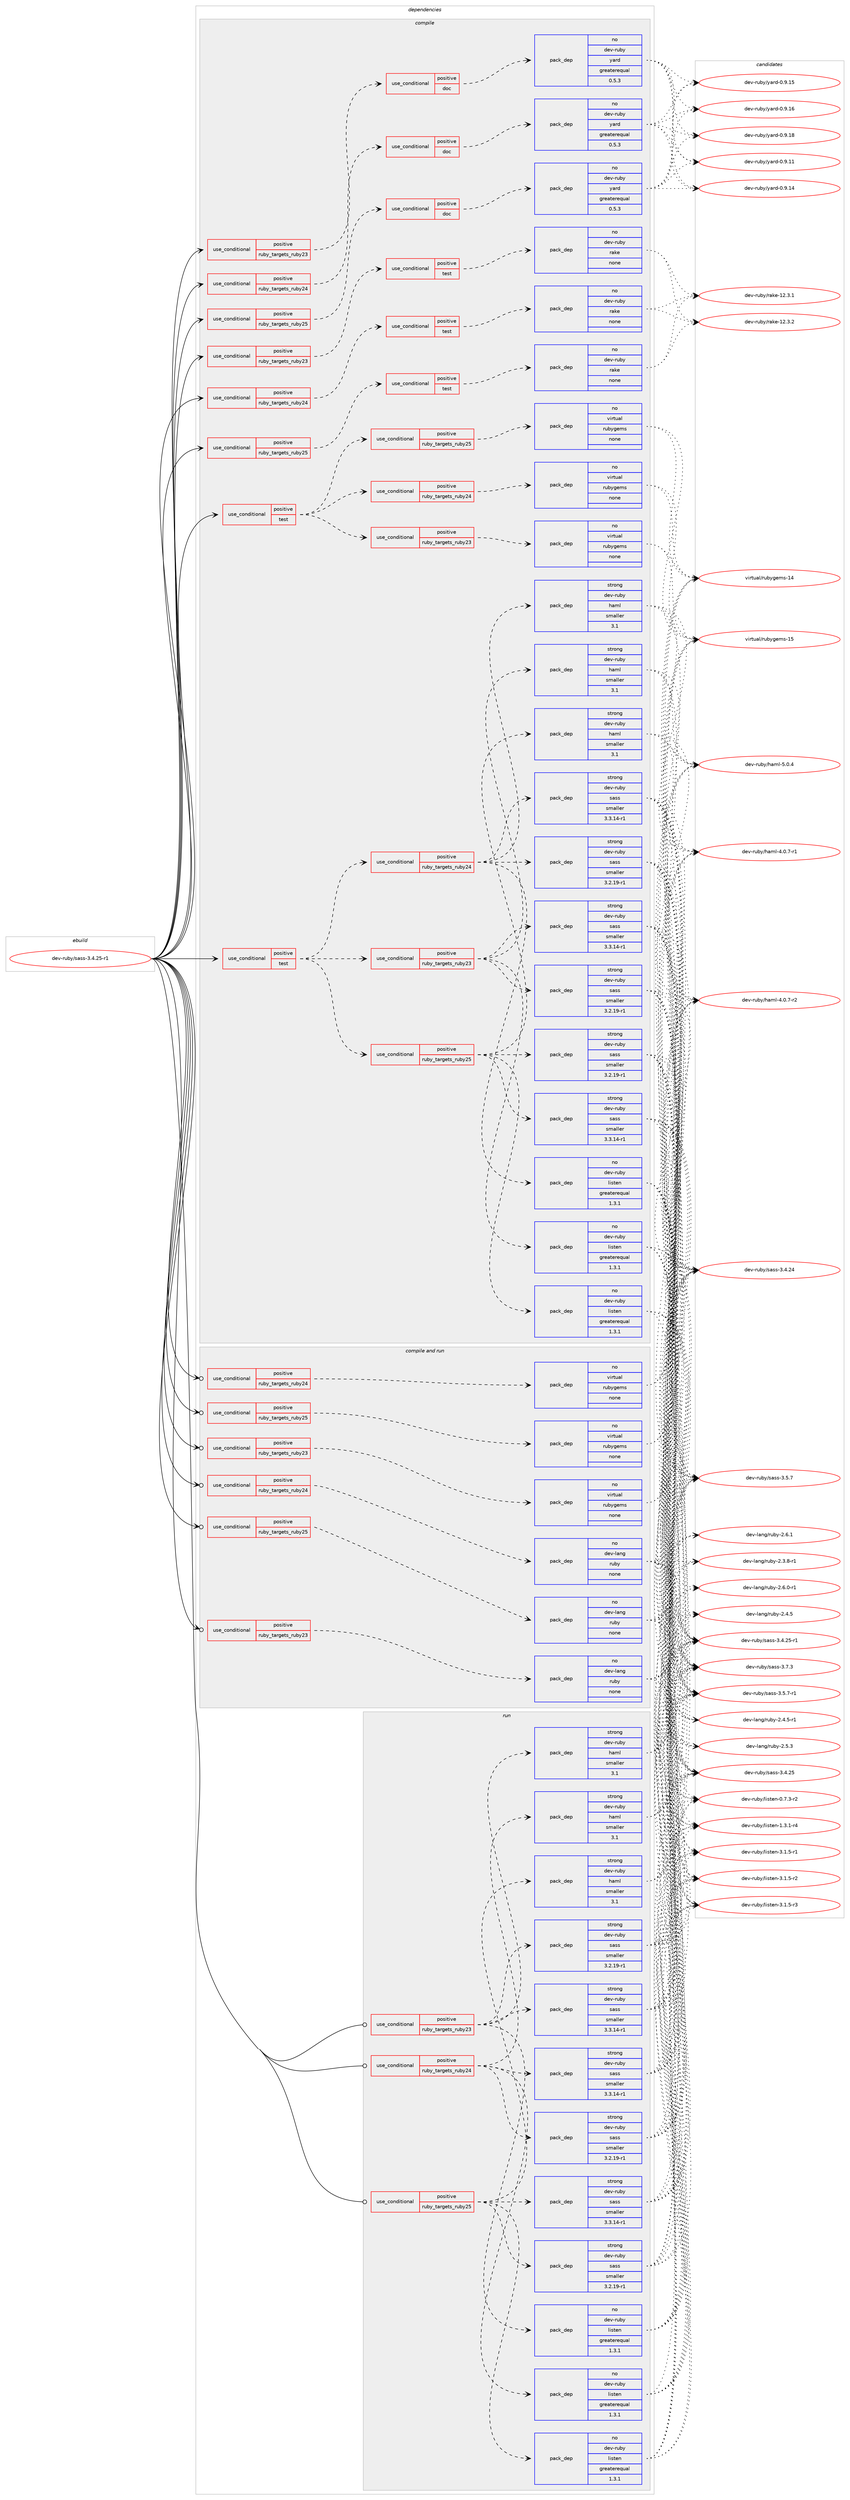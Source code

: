 digraph prolog {

# *************
# Graph options
# *************

newrank=true;
concentrate=true;
compound=true;
graph [rankdir=LR,fontname=Helvetica,fontsize=10,ranksep=1.5];#, ranksep=2.5, nodesep=0.2];
edge  [arrowhead=vee];
node  [fontname=Helvetica,fontsize=10];

# **********
# The ebuild
# **********

subgraph cluster_leftcol {
color=gray;
rank=same;
label=<<i>ebuild</i>>;
id [label="dev-ruby/sass-3.4.25-r1", color=red, width=4, href="../dev-ruby/sass-3.4.25-r1.svg"];
}

# ****************
# The dependencies
# ****************

subgraph cluster_midcol {
color=gray;
label=<<i>dependencies</i>>;
subgraph cluster_compile {
fillcolor="#eeeeee";
style=filled;
label=<<i>compile</i>>;
subgraph cond417187 {
dependency1527424 [label=<<TABLE BORDER="0" CELLBORDER="1" CELLSPACING="0" CELLPADDING="4"><TR><TD ROWSPAN="3" CELLPADDING="10">use_conditional</TD></TR><TR><TD>positive</TD></TR><TR><TD>ruby_targets_ruby23</TD></TR></TABLE>>, shape=none, color=red];
subgraph cond417188 {
dependency1527425 [label=<<TABLE BORDER="0" CELLBORDER="1" CELLSPACING="0" CELLPADDING="4"><TR><TD ROWSPAN="3" CELLPADDING="10">use_conditional</TD></TR><TR><TD>positive</TD></TR><TR><TD>doc</TD></TR></TABLE>>, shape=none, color=red];
subgraph pack1086731 {
dependency1527426 [label=<<TABLE BORDER="0" CELLBORDER="1" CELLSPACING="0" CELLPADDING="4" WIDTH="220"><TR><TD ROWSPAN="6" CELLPADDING="30">pack_dep</TD></TR><TR><TD WIDTH="110">no</TD></TR><TR><TD>dev-ruby</TD></TR><TR><TD>yard</TD></TR><TR><TD>greaterequal</TD></TR><TR><TD>0.5.3</TD></TR></TABLE>>, shape=none, color=blue];
}
dependency1527425:e -> dependency1527426:w [weight=20,style="dashed",arrowhead="vee"];
}
dependency1527424:e -> dependency1527425:w [weight=20,style="dashed",arrowhead="vee"];
}
id:e -> dependency1527424:w [weight=20,style="solid",arrowhead="vee"];
subgraph cond417189 {
dependency1527427 [label=<<TABLE BORDER="0" CELLBORDER="1" CELLSPACING="0" CELLPADDING="4"><TR><TD ROWSPAN="3" CELLPADDING="10">use_conditional</TD></TR><TR><TD>positive</TD></TR><TR><TD>ruby_targets_ruby23</TD></TR></TABLE>>, shape=none, color=red];
subgraph cond417190 {
dependency1527428 [label=<<TABLE BORDER="0" CELLBORDER="1" CELLSPACING="0" CELLPADDING="4"><TR><TD ROWSPAN="3" CELLPADDING="10">use_conditional</TD></TR><TR><TD>positive</TD></TR><TR><TD>test</TD></TR></TABLE>>, shape=none, color=red];
subgraph pack1086732 {
dependency1527429 [label=<<TABLE BORDER="0" CELLBORDER="1" CELLSPACING="0" CELLPADDING="4" WIDTH="220"><TR><TD ROWSPAN="6" CELLPADDING="30">pack_dep</TD></TR><TR><TD WIDTH="110">no</TD></TR><TR><TD>dev-ruby</TD></TR><TR><TD>rake</TD></TR><TR><TD>none</TD></TR><TR><TD></TD></TR></TABLE>>, shape=none, color=blue];
}
dependency1527428:e -> dependency1527429:w [weight=20,style="dashed",arrowhead="vee"];
}
dependency1527427:e -> dependency1527428:w [weight=20,style="dashed",arrowhead="vee"];
}
id:e -> dependency1527427:w [weight=20,style="solid",arrowhead="vee"];
subgraph cond417191 {
dependency1527430 [label=<<TABLE BORDER="0" CELLBORDER="1" CELLSPACING="0" CELLPADDING="4"><TR><TD ROWSPAN="3" CELLPADDING="10">use_conditional</TD></TR><TR><TD>positive</TD></TR><TR><TD>ruby_targets_ruby24</TD></TR></TABLE>>, shape=none, color=red];
subgraph cond417192 {
dependency1527431 [label=<<TABLE BORDER="0" CELLBORDER="1" CELLSPACING="0" CELLPADDING="4"><TR><TD ROWSPAN="3" CELLPADDING="10">use_conditional</TD></TR><TR><TD>positive</TD></TR><TR><TD>doc</TD></TR></TABLE>>, shape=none, color=red];
subgraph pack1086733 {
dependency1527432 [label=<<TABLE BORDER="0" CELLBORDER="1" CELLSPACING="0" CELLPADDING="4" WIDTH="220"><TR><TD ROWSPAN="6" CELLPADDING="30">pack_dep</TD></TR><TR><TD WIDTH="110">no</TD></TR><TR><TD>dev-ruby</TD></TR><TR><TD>yard</TD></TR><TR><TD>greaterequal</TD></TR><TR><TD>0.5.3</TD></TR></TABLE>>, shape=none, color=blue];
}
dependency1527431:e -> dependency1527432:w [weight=20,style="dashed",arrowhead="vee"];
}
dependency1527430:e -> dependency1527431:w [weight=20,style="dashed",arrowhead="vee"];
}
id:e -> dependency1527430:w [weight=20,style="solid",arrowhead="vee"];
subgraph cond417193 {
dependency1527433 [label=<<TABLE BORDER="0" CELLBORDER="1" CELLSPACING="0" CELLPADDING="4"><TR><TD ROWSPAN="3" CELLPADDING="10">use_conditional</TD></TR><TR><TD>positive</TD></TR><TR><TD>ruby_targets_ruby24</TD></TR></TABLE>>, shape=none, color=red];
subgraph cond417194 {
dependency1527434 [label=<<TABLE BORDER="0" CELLBORDER="1" CELLSPACING="0" CELLPADDING="4"><TR><TD ROWSPAN="3" CELLPADDING="10">use_conditional</TD></TR><TR><TD>positive</TD></TR><TR><TD>test</TD></TR></TABLE>>, shape=none, color=red];
subgraph pack1086734 {
dependency1527435 [label=<<TABLE BORDER="0" CELLBORDER="1" CELLSPACING="0" CELLPADDING="4" WIDTH="220"><TR><TD ROWSPAN="6" CELLPADDING="30">pack_dep</TD></TR><TR><TD WIDTH="110">no</TD></TR><TR><TD>dev-ruby</TD></TR><TR><TD>rake</TD></TR><TR><TD>none</TD></TR><TR><TD></TD></TR></TABLE>>, shape=none, color=blue];
}
dependency1527434:e -> dependency1527435:w [weight=20,style="dashed",arrowhead="vee"];
}
dependency1527433:e -> dependency1527434:w [weight=20,style="dashed",arrowhead="vee"];
}
id:e -> dependency1527433:w [weight=20,style="solid",arrowhead="vee"];
subgraph cond417195 {
dependency1527436 [label=<<TABLE BORDER="0" CELLBORDER="1" CELLSPACING="0" CELLPADDING="4"><TR><TD ROWSPAN="3" CELLPADDING="10">use_conditional</TD></TR><TR><TD>positive</TD></TR><TR><TD>ruby_targets_ruby25</TD></TR></TABLE>>, shape=none, color=red];
subgraph cond417196 {
dependency1527437 [label=<<TABLE BORDER="0" CELLBORDER="1" CELLSPACING="0" CELLPADDING="4"><TR><TD ROWSPAN="3" CELLPADDING="10">use_conditional</TD></TR><TR><TD>positive</TD></TR><TR><TD>doc</TD></TR></TABLE>>, shape=none, color=red];
subgraph pack1086735 {
dependency1527438 [label=<<TABLE BORDER="0" CELLBORDER="1" CELLSPACING="0" CELLPADDING="4" WIDTH="220"><TR><TD ROWSPAN="6" CELLPADDING="30">pack_dep</TD></TR><TR><TD WIDTH="110">no</TD></TR><TR><TD>dev-ruby</TD></TR><TR><TD>yard</TD></TR><TR><TD>greaterequal</TD></TR><TR><TD>0.5.3</TD></TR></TABLE>>, shape=none, color=blue];
}
dependency1527437:e -> dependency1527438:w [weight=20,style="dashed",arrowhead="vee"];
}
dependency1527436:e -> dependency1527437:w [weight=20,style="dashed",arrowhead="vee"];
}
id:e -> dependency1527436:w [weight=20,style="solid",arrowhead="vee"];
subgraph cond417197 {
dependency1527439 [label=<<TABLE BORDER="0" CELLBORDER="1" CELLSPACING="0" CELLPADDING="4"><TR><TD ROWSPAN="3" CELLPADDING="10">use_conditional</TD></TR><TR><TD>positive</TD></TR><TR><TD>ruby_targets_ruby25</TD></TR></TABLE>>, shape=none, color=red];
subgraph cond417198 {
dependency1527440 [label=<<TABLE BORDER="0" CELLBORDER="1" CELLSPACING="0" CELLPADDING="4"><TR><TD ROWSPAN="3" CELLPADDING="10">use_conditional</TD></TR><TR><TD>positive</TD></TR><TR><TD>test</TD></TR></TABLE>>, shape=none, color=red];
subgraph pack1086736 {
dependency1527441 [label=<<TABLE BORDER="0" CELLBORDER="1" CELLSPACING="0" CELLPADDING="4" WIDTH="220"><TR><TD ROWSPAN="6" CELLPADDING="30">pack_dep</TD></TR><TR><TD WIDTH="110">no</TD></TR><TR><TD>dev-ruby</TD></TR><TR><TD>rake</TD></TR><TR><TD>none</TD></TR><TR><TD></TD></TR></TABLE>>, shape=none, color=blue];
}
dependency1527440:e -> dependency1527441:w [weight=20,style="dashed",arrowhead="vee"];
}
dependency1527439:e -> dependency1527440:w [weight=20,style="dashed",arrowhead="vee"];
}
id:e -> dependency1527439:w [weight=20,style="solid",arrowhead="vee"];
subgraph cond417199 {
dependency1527442 [label=<<TABLE BORDER="0" CELLBORDER="1" CELLSPACING="0" CELLPADDING="4"><TR><TD ROWSPAN="3" CELLPADDING="10">use_conditional</TD></TR><TR><TD>positive</TD></TR><TR><TD>test</TD></TR></TABLE>>, shape=none, color=red];
subgraph cond417200 {
dependency1527443 [label=<<TABLE BORDER="0" CELLBORDER="1" CELLSPACING="0" CELLPADDING="4"><TR><TD ROWSPAN="3" CELLPADDING="10">use_conditional</TD></TR><TR><TD>positive</TD></TR><TR><TD>ruby_targets_ruby23</TD></TR></TABLE>>, shape=none, color=red];
subgraph pack1086737 {
dependency1527444 [label=<<TABLE BORDER="0" CELLBORDER="1" CELLSPACING="0" CELLPADDING="4" WIDTH="220"><TR><TD ROWSPAN="6" CELLPADDING="30">pack_dep</TD></TR><TR><TD WIDTH="110">no</TD></TR><TR><TD>dev-ruby</TD></TR><TR><TD>listen</TD></TR><TR><TD>greaterequal</TD></TR><TR><TD>1.3.1</TD></TR></TABLE>>, shape=none, color=blue];
}
dependency1527443:e -> dependency1527444:w [weight=20,style="dashed",arrowhead="vee"];
subgraph pack1086738 {
dependency1527445 [label=<<TABLE BORDER="0" CELLBORDER="1" CELLSPACING="0" CELLPADDING="4" WIDTH="220"><TR><TD ROWSPAN="6" CELLPADDING="30">pack_dep</TD></TR><TR><TD WIDTH="110">strong</TD></TR><TR><TD>dev-ruby</TD></TR><TR><TD>haml</TD></TR><TR><TD>smaller</TD></TR><TR><TD>3.1</TD></TR></TABLE>>, shape=none, color=blue];
}
dependency1527443:e -> dependency1527445:w [weight=20,style="dashed",arrowhead="vee"];
subgraph pack1086739 {
dependency1527446 [label=<<TABLE BORDER="0" CELLBORDER="1" CELLSPACING="0" CELLPADDING="4" WIDTH="220"><TR><TD ROWSPAN="6" CELLPADDING="30">pack_dep</TD></TR><TR><TD WIDTH="110">strong</TD></TR><TR><TD>dev-ruby</TD></TR><TR><TD>sass</TD></TR><TR><TD>smaller</TD></TR><TR><TD>3.2.19-r1</TD></TR></TABLE>>, shape=none, color=blue];
}
dependency1527443:e -> dependency1527446:w [weight=20,style="dashed",arrowhead="vee"];
subgraph pack1086740 {
dependency1527447 [label=<<TABLE BORDER="0" CELLBORDER="1" CELLSPACING="0" CELLPADDING="4" WIDTH="220"><TR><TD ROWSPAN="6" CELLPADDING="30">pack_dep</TD></TR><TR><TD WIDTH="110">strong</TD></TR><TR><TD>dev-ruby</TD></TR><TR><TD>sass</TD></TR><TR><TD>smaller</TD></TR><TR><TD>3.3.14-r1</TD></TR></TABLE>>, shape=none, color=blue];
}
dependency1527443:e -> dependency1527447:w [weight=20,style="dashed",arrowhead="vee"];
}
dependency1527442:e -> dependency1527443:w [weight=20,style="dashed",arrowhead="vee"];
subgraph cond417201 {
dependency1527448 [label=<<TABLE BORDER="0" CELLBORDER="1" CELLSPACING="0" CELLPADDING="4"><TR><TD ROWSPAN="3" CELLPADDING="10">use_conditional</TD></TR><TR><TD>positive</TD></TR><TR><TD>ruby_targets_ruby24</TD></TR></TABLE>>, shape=none, color=red];
subgraph pack1086741 {
dependency1527449 [label=<<TABLE BORDER="0" CELLBORDER="1" CELLSPACING="0" CELLPADDING="4" WIDTH="220"><TR><TD ROWSPAN="6" CELLPADDING="30">pack_dep</TD></TR><TR><TD WIDTH="110">no</TD></TR><TR><TD>dev-ruby</TD></TR><TR><TD>listen</TD></TR><TR><TD>greaterequal</TD></TR><TR><TD>1.3.1</TD></TR></TABLE>>, shape=none, color=blue];
}
dependency1527448:e -> dependency1527449:w [weight=20,style="dashed",arrowhead="vee"];
subgraph pack1086742 {
dependency1527450 [label=<<TABLE BORDER="0" CELLBORDER="1" CELLSPACING="0" CELLPADDING="4" WIDTH="220"><TR><TD ROWSPAN="6" CELLPADDING="30">pack_dep</TD></TR><TR><TD WIDTH="110">strong</TD></TR><TR><TD>dev-ruby</TD></TR><TR><TD>haml</TD></TR><TR><TD>smaller</TD></TR><TR><TD>3.1</TD></TR></TABLE>>, shape=none, color=blue];
}
dependency1527448:e -> dependency1527450:w [weight=20,style="dashed",arrowhead="vee"];
subgraph pack1086743 {
dependency1527451 [label=<<TABLE BORDER="0" CELLBORDER="1" CELLSPACING="0" CELLPADDING="4" WIDTH="220"><TR><TD ROWSPAN="6" CELLPADDING="30">pack_dep</TD></TR><TR><TD WIDTH="110">strong</TD></TR><TR><TD>dev-ruby</TD></TR><TR><TD>sass</TD></TR><TR><TD>smaller</TD></TR><TR><TD>3.2.19-r1</TD></TR></TABLE>>, shape=none, color=blue];
}
dependency1527448:e -> dependency1527451:w [weight=20,style="dashed",arrowhead="vee"];
subgraph pack1086744 {
dependency1527452 [label=<<TABLE BORDER="0" CELLBORDER="1" CELLSPACING="0" CELLPADDING="4" WIDTH="220"><TR><TD ROWSPAN="6" CELLPADDING="30">pack_dep</TD></TR><TR><TD WIDTH="110">strong</TD></TR><TR><TD>dev-ruby</TD></TR><TR><TD>sass</TD></TR><TR><TD>smaller</TD></TR><TR><TD>3.3.14-r1</TD></TR></TABLE>>, shape=none, color=blue];
}
dependency1527448:e -> dependency1527452:w [weight=20,style="dashed",arrowhead="vee"];
}
dependency1527442:e -> dependency1527448:w [weight=20,style="dashed",arrowhead="vee"];
subgraph cond417202 {
dependency1527453 [label=<<TABLE BORDER="0" CELLBORDER="1" CELLSPACING="0" CELLPADDING="4"><TR><TD ROWSPAN="3" CELLPADDING="10">use_conditional</TD></TR><TR><TD>positive</TD></TR><TR><TD>ruby_targets_ruby25</TD></TR></TABLE>>, shape=none, color=red];
subgraph pack1086745 {
dependency1527454 [label=<<TABLE BORDER="0" CELLBORDER="1" CELLSPACING="0" CELLPADDING="4" WIDTH="220"><TR><TD ROWSPAN="6" CELLPADDING="30">pack_dep</TD></TR><TR><TD WIDTH="110">no</TD></TR><TR><TD>dev-ruby</TD></TR><TR><TD>listen</TD></TR><TR><TD>greaterequal</TD></TR><TR><TD>1.3.1</TD></TR></TABLE>>, shape=none, color=blue];
}
dependency1527453:e -> dependency1527454:w [weight=20,style="dashed",arrowhead="vee"];
subgraph pack1086746 {
dependency1527455 [label=<<TABLE BORDER="0" CELLBORDER="1" CELLSPACING="0" CELLPADDING="4" WIDTH="220"><TR><TD ROWSPAN="6" CELLPADDING="30">pack_dep</TD></TR><TR><TD WIDTH="110">strong</TD></TR><TR><TD>dev-ruby</TD></TR><TR><TD>haml</TD></TR><TR><TD>smaller</TD></TR><TR><TD>3.1</TD></TR></TABLE>>, shape=none, color=blue];
}
dependency1527453:e -> dependency1527455:w [weight=20,style="dashed",arrowhead="vee"];
subgraph pack1086747 {
dependency1527456 [label=<<TABLE BORDER="0" CELLBORDER="1" CELLSPACING="0" CELLPADDING="4" WIDTH="220"><TR><TD ROWSPAN="6" CELLPADDING="30">pack_dep</TD></TR><TR><TD WIDTH="110">strong</TD></TR><TR><TD>dev-ruby</TD></TR><TR><TD>sass</TD></TR><TR><TD>smaller</TD></TR><TR><TD>3.2.19-r1</TD></TR></TABLE>>, shape=none, color=blue];
}
dependency1527453:e -> dependency1527456:w [weight=20,style="dashed",arrowhead="vee"];
subgraph pack1086748 {
dependency1527457 [label=<<TABLE BORDER="0" CELLBORDER="1" CELLSPACING="0" CELLPADDING="4" WIDTH="220"><TR><TD ROWSPAN="6" CELLPADDING="30">pack_dep</TD></TR><TR><TD WIDTH="110">strong</TD></TR><TR><TD>dev-ruby</TD></TR><TR><TD>sass</TD></TR><TR><TD>smaller</TD></TR><TR><TD>3.3.14-r1</TD></TR></TABLE>>, shape=none, color=blue];
}
dependency1527453:e -> dependency1527457:w [weight=20,style="dashed",arrowhead="vee"];
}
dependency1527442:e -> dependency1527453:w [weight=20,style="dashed",arrowhead="vee"];
}
id:e -> dependency1527442:w [weight=20,style="solid",arrowhead="vee"];
subgraph cond417203 {
dependency1527458 [label=<<TABLE BORDER="0" CELLBORDER="1" CELLSPACING="0" CELLPADDING="4"><TR><TD ROWSPAN="3" CELLPADDING="10">use_conditional</TD></TR><TR><TD>positive</TD></TR><TR><TD>test</TD></TR></TABLE>>, shape=none, color=red];
subgraph cond417204 {
dependency1527459 [label=<<TABLE BORDER="0" CELLBORDER="1" CELLSPACING="0" CELLPADDING="4"><TR><TD ROWSPAN="3" CELLPADDING="10">use_conditional</TD></TR><TR><TD>positive</TD></TR><TR><TD>ruby_targets_ruby23</TD></TR></TABLE>>, shape=none, color=red];
subgraph pack1086749 {
dependency1527460 [label=<<TABLE BORDER="0" CELLBORDER="1" CELLSPACING="0" CELLPADDING="4" WIDTH="220"><TR><TD ROWSPAN="6" CELLPADDING="30">pack_dep</TD></TR><TR><TD WIDTH="110">no</TD></TR><TR><TD>virtual</TD></TR><TR><TD>rubygems</TD></TR><TR><TD>none</TD></TR><TR><TD></TD></TR></TABLE>>, shape=none, color=blue];
}
dependency1527459:e -> dependency1527460:w [weight=20,style="dashed",arrowhead="vee"];
}
dependency1527458:e -> dependency1527459:w [weight=20,style="dashed",arrowhead="vee"];
subgraph cond417205 {
dependency1527461 [label=<<TABLE BORDER="0" CELLBORDER="1" CELLSPACING="0" CELLPADDING="4"><TR><TD ROWSPAN="3" CELLPADDING="10">use_conditional</TD></TR><TR><TD>positive</TD></TR><TR><TD>ruby_targets_ruby24</TD></TR></TABLE>>, shape=none, color=red];
subgraph pack1086750 {
dependency1527462 [label=<<TABLE BORDER="0" CELLBORDER="1" CELLSPACING="0" CELLPADDING="4" WIDTH="220"><TR><TD ROWSPAN="6" CELLPADDING="30">pack_dep</TD></TR><TR><TD WIDTH="110">no</TD></TR><TR><TD>virtual</TD></TR><TR><TD>rubygems</TD></TR><TR><TD>none</TD></TR><TR><TD></TD></TR></TABLE>>, shape=none, color=blue];
}
dependency1527461:e -> dependency1527462:w [weight=20,style="dashed",arrowhead="vee"];
}
dependency1527458:e -> dependency1527461:w [weight=20,style="dashed",arrowhead="vee"];
subgraph cond417206 {
dependency1527463 [label=<<TABLE BORDER="0" CELLBORDER="1" CELLSPACING="0" CELLPADDING="4"><TR><TD ROWSPAN="3" CELLPADDING="10">use_conditional</TD></TR><TR><TD>positive</TD></TR><TR><TD>ruby_targets_ruby25</TD></TR></TABLE>>, shape=none, color=red];
subgraph pack1086751 {
dependency1527464 [label=<<TABLE BORDER="0" CELLBORDER="1" CELLSPACING="0" CELLPADDING="4" WIDTH="220"><TR><TD ROWSPAN="6" CELLPADDING="30">pack_dep</TD></TR><TR><TD WIDTH="110">no</TD></TR><TR><TD>virtual</TD></TR><TR><TD>rubygems</TD></TR><TR><TD>none</TD></TR><TR><TD></TD></TR></TABLE>>, shape=none, color=blue];
}
dependency1527463:e -> dependency1527464:w [weight=20,style="dashed",arrowhead="vee"];
}
dependency1527458:e -> dependency1527463:w [weight=20,style="dashed",arrowhead="vee"];
}
id:e -> dependency1527458:w [weight=20,style="solid",arrowhead="vee"];
}
subgraph cluster_compileandrun {
fillcolor="#eeeeee";
style=filled;
label=<<i>compile and run</i>>;
subgraph cond417207 {
dependency1527465 [label=<<TABLE BORDER="0" CELLBORDER="1" CELLSPACING="0" CELLPADDING="4"><TR><TD ROWSPAN="3" CELLPADDING="10">use_conditional</TD></TR><TR><TD>positive</TD></TR><TR><TD>ruby_targets_ruby23</TD></TR></TABLE>>, shape=none, color=red];
subgraph pack1086752 {
dependency1527466 [label=<<TABLE BORDER="0" CELLBORDER="1" CELLSPACING="0" CELLPADDING="4" WIDTH="220"><TR><TD ROWSPAN="6" CELLPADDING="30">pack_dep</TD></TR><TR><TD WIDTH="110">no</TD></TR><TR><TD>dev-lang</TD></TR><TR><TD>ruby</TD></TR><TR><TD>none</TD></TR><TR><TD></TD></TR></TABLE>>, shape=none, color=blue];
}
dependency1527465:e -> dependency1527466:w [weight=20,style="dashed",arrowhead="vee"];
}
id:e -> dependency1527465:w [weight=20,style="solid",arrowhead="odotvee"];
subgraph cond417208 {
dependency1527467 [label=<<TABLE BORDER="0" CELLBORDER="1" CELLSPACING="0" CELLPADDING="4"><TR><TD ROWSPAN="3" CELLPADDING="10">use_conditional</TD></TR><TR><TD>positive</TD></TR><TR><TD>ruby_targets_ruby23</TD></TR></TABLE>>, shape=none, color=red];
subgraph pack1086753 {
dependency1527468 [label=<<TABLE BORDER="0" CELLBORDER="1" CELLSPACING="0" CELLPADDING="4" WIDTH="220"><TR><TD ROWSPAN="6" CELLPADDING="30">pack_dep</TD></TR><TR><TD WIDTH="110">no</TD></TR><TR><TD>virtual</TD></TR><TR><TD>rubygems</TD></TR><TR><TD>none</TD></TR><TR><TD></TD></TR></TABLE>>, shape=none, color=blue];
}
dependency1527467:e -> dependency1527468:w [weight=20,style="dashed",arrowhead="vee"];
}
id:e -> dependency1527467:w [weight=20,style="solid",arrowhead="odotvee"];
subgraph cond417209 {
dependency1527469 [label=<<TABLE BORDER="0" CELLBORDER="1" CELLSPACING="0" CELLPADDING="4"><TR><TD ROWSPAN="3" CELLPADDING="10">use_conditional</TD></TR><TR><TD>positive</TD></TR><TR><TD>ruby_targets_ruby24</TD></TR></TABLE>>, shape=none, color=red];
subgraph pack1086754 {
dependency1527470 [label=<<TABLE BORDER="0" CELLBORDER="1" CELLSPACING="0" CELLPADDING="4" WIDTH="220"><TR><TD ROWSPAN="6" CELLPADDING="30">pack_dep</TD></TR><TR><TD WIDTH="110">no</TD></TR><TR><TD>dev-lang</TD></TR><TR><TD>ruby</TD></TR><TR><TD>none</TD></TR><TR><TD></TD></TR></TABLE>>, shape=none, color=blue];
}
dependency1527469:e -> dependency1527470:w [weight=20,style="dashed",arrowhead="vee"];
}
id:e -> dependency1527469:w [weight=20,style="solid",arrowhead="odotvee"];
subgraph cond417210 {
dependency1527471 [label=<<TABLE BORDER="0" CELLBORDER="1" CELLSPACING="0" CELLPADDING="4"><TR><TD ROWSPAN="3" CELLPADDING="10">use_conditional</TD></TR><TR><TD>positive</TD></TR><TR><TD>ruby_targets_ruby24</TD></TR></TABLE>>, shape=none, color=red];
subgraph pack1086755 {
dependency1527472 [label=<<TABLE BORDER="0" CELLBORDER="1" CELLSPACING="0" CELLPADDING="4" WIDTH="220"><TR><TD ROWSPAN="6" CELLPADDING="30">pack_dep</TD></TR><TR><TD WIDTH="110">no</TD></TR><TR><TD>virtual</TD></TR><TR><TD>rubygems</TD></TR><TR><TD>none</TD></TR><TR><TD></TD></TR></TABLE>>, shape=none, color=blue];
}
dependency1527471:e -> dependency1527472:w [weight=20,style="dashed",arrowhead="vee"];
}
id:e -> dependency1527471:w [weight=20,style="solid",arrowhead="odotvee"];
subgraph cond417211 {
dependency1527473 [label=<<TABLE BORDER="0" CELLBORDER="1" CELLSPACING="0" CELLPADDING="4"><TR><TD ROWSPAN="3" CELLPADDING="10">use_conditional</TD></TR><TR><TD>positive</TD></TR><TR><TD>ruby_targets_ruby25</TD></TR></TABLE>>, shape=none, color=red];
subgraph pack1086756 {
dependency1527474 [label=<<TABLE BORDER="0" CELLBORDER="1" CELLSPACING="0" CELLPADDING="4" WIDTH="220"><TR><TD ROWSPAN="6" CELLPADDING="30">pack_dep</TD></TR><TR><TD WIDTH="110">no</TD></TR><TR><TD>dev-lang</TD></TR><TR><TD>ruby</TD></TR><TR><TD>none</TD></TR><TR><TD></TD></TR></TABLE>>, shape=none, color=blue];
}
dependency1527473:e -> dependency1527474:w [weight=20,style="dashed",arrowhead="vee"];
}
id:e -> dependency1527473:w [weight=20,style="solid",arrowhead="odotvee"];
subgraph cond417212 {
dependency1527475 [label=<<TABLE BORDER="0" CELLBORDER="1" CELLSPACING="0" CELLPADDING="4"><TR><TD ROWSPAN="3" CELLPADDING="10">use_conditional</TD></TR><TR><TD>positive</TD></TR><TR><TD>ruby_targets_ruby25</TD></TR></TABLE>>, shape=none, color=red];
subgraph pack1086757 {
dependency1527476 [label=<<TABLE BORDER="0" CELLBORDER="1" CELLSPACING="0" CELLPADDING="4" WIDTH="220"><TR><TD ROWSPAN="6" CELLPADDING="30">pack_dep</TD></TR><TR><TD WIDTH="110">no</TD></TR><TR><TD>virtual</TD></TR><TR><TD>rubygems</TD></TR><TR><TD>none</TD></TR><TR><TD></TD></TR></TABLE>>, shape=none, color=blue];
}
dependency1527475:e -> dependency1527476:w [weight=20,style="dashed",arrowhead="vee"];
}
id:e -> dependency1527475:w [weight=20,style="solid",arrowhead="odotvee"];
}
subgraph cluster_run {
fillcolor="#eeeeee";
style=filled;
label=<<i>run</i>>;
subgraph cond417213 {
dependency1527477 [label=<<TABLE BORDER="0" CELLBORDER="1" CELLSPACING="0" CELLPADDING="4"><TR><TD ROWSPAN="3" CELLPADDING="10">use_conditional</TD></TR><TR><TD>positive</TD></TR><TR><TD>ruby_targets_ruby23</TD></TR></TABLE>>, shape=none, color=red];
subgraph pack1086758 {
dependency1527478 [label=<<TABLE BORDER="0" CELLBORDER="1" CELLSPACING="0" CELLPADDING="4" WIDTH="220"><TR><TD ROWSPAN="6" CELLPADDING="30">pack_dep</TD></TR><TR><TD WIDTH="110">no</TD></TR><TR><TD>dev-ruby</TD></TR><TR><TD>listen</TD></TR><TR><TD>greaterequal</TD></TR><TR><TD>1.3.1</TD></TR></TABLE>>, shape=none, color=blue];
}
dependency1527477:e -> dependency1527478:w [weight=20,style="dashed",arrowhead="vee"];
subgraph pack1086759 {
dependency1527479 [label=<<TABLE BORDER="0" CELLBORDER="1" CELLSPACING="0" CELLPADDING="4" WIDTH="220"><TR><TD ROWSPAN="6" CELLPADDING="30">pack_dep</TD></TR><TR><TD WIDTH="110">strong</TD></TR><TR><TD>dev-ruby</TD></TR><TR><TD>haml</TD></TR><TR><TD>smaller</TD></TR><TR><TD>3.1</TD></TR></TABLE>>, shape=none, color=blue];
}
dependency1527477:e -> dependency1527479:w [weight=20,style="dashed",arrowhead="vee"];
subgraph pack1086760 {
dependency1527480 [label=<<TABLE BORDER="0" CELLBORDER="1" CELLSPACING="0" CELLPADDING="4" WIDTH="220"><TR><TD ROWSPAN="6" CELLPADDING="30">pack_dep</TD></TR><TR><TD WIDTH="110">strong</TD></TR><TR><TD>dev-ruby</TD></TR><TR><TD>sass</TD></TR><TR><TD>smaller</TD></TR><TR><TD>3.2.19-r1</TD></TR></TABLE>>, shape=none, color=blue];
}
dependency1527477:e -> dependency1527480:w [weight=20,style="dashed",arrowhead="vee"];
subgraph pack1086761 {
dependency1527481 [label=<<TABLE BORDER="0" CELLBORDER="1" CELLSPACING="0" CELLPADDING="4" WIDTH="220"><TR><TD ROWSPAN="6" CELLPADDING="30">pack_dep</TD></TR><TR><TD WIDTH="110">strong</TD></TR><TR><TD>dev-ruby</TD></TR><TR><TD>sass</TD></TR><TR><TD>smaller</TD></TR><TR><TD>3.3.14-r1</TD></TR></TABLE>>, shape=none, color=blue];
}
dependency1527477:e -> dependency1527481:w [weight=20,style="dashed",arrowhead="vee"];
}
id:e -> dependency1527477:w [weight=20,style="solid",arrowhead="odot"];
subgraph cond417214 {
dependency1527482 [label=<<TABLE BORDER="0" CELLBORDER="1" CELLSPACING="0" CELLPADDING="4"><TR><TD ROWSPAN="3" CELLPADDING="10">use_conditional</TD></TR><TR><TD>positive</TD></TR><TR><TD>ruby_targets_ruby24</TD></TR></TABLE>>, shape=none, color=red];
subgraph pack1086762 {
dependency1527483 [label=<<TABLE BORDER="0" CELLBORDER="1" CELLSPACING="0" CELLPADDING="4" WIDTH="220"><TR><TD ROWSPAN="6" CELLPADDING="30">pack_dep</TD></TR><TR><TD WIDTH="110">no</TD></TR><TR><TD>dev-ruby</TD></TR><TR><TD>listen</TD></TR><TR><TD>greaterequal</TD></TR><TR><TD>1.3.1</TD></TR></TABLE>>, shape=none, color=blue];
}
dependency1527482:e -> dependency1527483:w [weight=20,style="dashed",arrowhead="vee"];
subgraph pack1086763 {
dependency1527484 [label=<<TABLE BORDER="0" CELLBORDER="1" CELLSPACING="0" CELLPADDING="4" WIDTH="220"><TR><TD ROWSPAN="6" CELLPADDING="30">pack_dep</TD></TR><TR><TD WIDTH="110">strong</TD></TR><TR><TD>dev-ruby</TD></TR><TR><TD>haml</TD></TR><TR><TD>smaller</TD></TR><TR><TD>3.1</TD></TR></TABLE>>, shape=none, color=blue];
}
dependency1527482:e -> dependency1527484:w [weight=20,style="dashed",arrowhead="vee"];
subgraph pack1086764 {
dependency1527485 [label=<<TABLE BORDER="0" CELLBORDER="1" CELLSPACING="0" CELLPADDING="4" WIDTH="220"><TR><TD ROWSPAN="6" CELLPADDING="30">pack_dep</TD></TR><TR><TD WIDTH="110">strong</TD></TR><TR><TD>dev-ruby</TD></TR><TR><TD>sass</TD></TR><TR><TD>smaller</TD></TR><TR><TD>3.2.19-r1</TD></TR></TABLE>>, shape=none, color=blue];
}
dependency1527482:e -> dependency1527485:w [weight=20,style="dashed",arrowhead="vee"];
subgraph pack1086765 {
dependency1527486 [label=<<TABLE BORDER="0" CELLBORDER="1" CELLSPACING="0" CELLPADDING="4" WIDTH="220"><TR><TD ROWSPAN="6" CELLPADDING="30">pack_dep</TD></TR><TR><TD WIDTH="110">strong</TD></TR><TR><TD>dev-ruby</TD></TR><TR><TD>sass</TD></TR><TR><TD>smaller</TD></TR><TR><TD>3.3.14-r1</TD></TR></TABLE>>, shape=none, color=blue];
}
dependency1527482:e -> dependency1527486:w [weight=20,style="dashed",arrowhead="vee"];
}
id:e -> dependency1527482:w [weight=20,style="solid",arrowhead="odot"];
subgraph cond417215 {
dependency1527487 [label=<<TABLE BORDER="0" CELLBORDER="1" CELLSPACING="0" CELLPADDING="4"><TR><TD ROWSPAN="3" CELLPADDING="10">use_conditional</TD></TR><TR><TD>positive</TD></TR><TR><TD>ruby_targets_ruby25</TD></TR></TABLE>>, shape=none, color=red];
subgraph pack1086766 {
dependency1527488 [label=<<TABLE BORDER="0" CELLBORDER="1" CELLSPACING="0" CELLPADDING="4" WIDTH="220"><TR><TD ROWSPAN="6" CELLPADDING="30">pack_dep</TD></TR><TR><TD WIDTH="110">no</TD></TR><TR><TD>dev-ruby</TD></TR><TR><TD>listen</TD></TR><TR><TD>greaterequal</TD></TR><TR><TD>1.3.1</TD></TR></TABLE>>, shape=none, color=blue];
}
dependency1527487:e -> dependency1527488:w [weight=20,style="dashed",arrowhead="vee"];
subgraph pack1086767 {
dependency1527489 [label=<<TABLE BORDER="0" CELLBORDER="1" CELLSPACING="0" CELLPADDING="4" WIDTH="220"><TR><TD ROWSPAN="6" CELLPADDING="30">pack_dep</TD></TR><TR><TD WIDTH="110">strong</TD></TR><TR><TD>dev-ruby</TD></TR><TR><TD>haml</TD></TR><TR><TD>smaller</TD></TR><TR><TD>3.1</TD></TR></TABLE>>, shape=none, color=blue];
}
dependency1527487:e -> dependency1527489:w [weight=20,style="dashed",arrowhead="vee"];
subgraph pack1086768 {
dependency1527490 [label=<<TABLE BORDER="0" CELLBORDER="1" CELLSPACING="0" CELLPADDING="4" WIDTH="220"><TR><TD ROWSPAN="6" CELLPADDING="30">pack_dep</TD></TR><TR><TD WIDTH="110">strong</TD></TR><TR><TD>dev-ruby</TD></TR><TR><TD>sass</TD></TR><TR><TD>smaller</TD></TR><TR><TD>3.2.19-r1</TD></TR></TABLE>>, shape=none, color=blue];
}
dependency1527487:e -> dependency1527490:w [weight=20,style="dashed",arrowhead="vee"];
subgraph pack1086769 {
dependency1527491 [label=<<TABLE BORDER="0" CELLBORDER="1" CELLSPACING="0" CELLPADDING="4" WIDTH="220"><TR><TD ROWSPAN="6" CELLPADDING="30">pack_dep</TD></TR><TR><TD WIDTH="110">strong</TD></TR><TR><TD>dev-ruby</TD></TR><TR><TD>sass</TD></TR><TR><TD>smaller</TD></TR><TR><TD>3.3.14-r1</TD></TR></TABLE>>, shape=none, color=blue];
}
dependency1527487:e -> dependency1527491:w [weight=20,style="dashed",arrowhead="vee"];
}
id:e -> dependency1527487:w [weight=20,style="solid",arrowhead="odot"];
}
}

# **************
# The candidates
# **************

subgraph cluster_choices {
rank=same;
color=gray;
label=<<i>candidates</i>>;

subgraph choice1086731 {
color=black;
nodesep=1;
choice1001011184511411798121471219711410045484657464949 [label="dev-ruby/yard-0.9.11", color=red, width=4,href="../dev-ruby/yard-0.9.11.svg"];
choice1001011184511411798121471219711410045484657464952 [label="dev-ruby/yard-0.9.14", color=red, width=4,href="../dev-ruby/yard-0.9.14.svg"];
choice1001011184511411798121471219711410045484657464953 [label="dev-ruby/yard-0.9.15", color=red, width=4,href="../dev-ruby/yard-0.9.15.svg"];
choice1001011184511411798121471219711410045484657464954 [label="dev-ruby/yard-0.9.16", color=red, width=4,href="../dev-ruby/yard-0.9.16.svg"];
choice1001011184511411798121471219711410045484657464956 [label="dev-ruby/yard-0.9.18", color=red, width=4,href="../dev-ruby/yard-0.9.18.svg"];
dependency1527426:e -> choice1001011184511411798121471219711410045484657464949:w [style=dotted,weight="100"];
dependency1527426:e -> choice1001011184511411798121471219711410045484657464952:w [style=dotted,weight="100"];
dependency1527426:e -> choice1001011184511411798121471219711410045484657464953:w [style=dotted,weight="100"];
dependency1527426:e -> choice1001011184511411798121471219711410045484657464954:w [style=dotted,weight="100"];
dependency1527426:e -> choice1001011184511411798121471219711410045484657464956:w [style=dotted,weight="100"];
}
subgraph choice1086732 {
color=black;
nodesep=1;
choice1001011184511411798121471149710710145495046514649 [label="dev-ruby/rake-12.3.1", color=red, width=4,href="../dev-ruby/rake-12.3.1.svg"];
choice1001011184511411798121471149710710145495046514650 [label="dev-ruby/rake-12.3.2", color=red, width=4,href="../dev-ruby/rake-12.3.2.svg"];
dependency1527429:e -> choice1001011184511411798121471149710710145495046514649:w [style=dotted,weight="100"];
dependency1527429:e -> choice1001011184511411798121471149710710145495046514650:w [style=dotted,weight="100"];
}
subgraph choice1086733 {
color=black;
nodesep=1;
choice1001011184511411798121471219711410045484657464949 [label="dev-ruby/yard-0.9.11", color=red, width=4,href="../dev-ruby/yard-0.9.11.svg"];
choice1001011184511411798121471219711410045484657464952 [label="dev-ruby/yard-0.9.14", color=red, width=4,href="../dev-ruby/yard-0.9.14.svg"];
choice1001011184511411798121471219711410045484657464953 [label="dev-ruby/yard-0.9.15", color=red, width=4,href="../dev-ruby/yard-0.9.15.svg"];
choice1001011184511411798121471219711410045484657464954 [label="dev-ruby/yard-0.9.16", color=red, width=4,href="../dev-ruby/yard-0.9.16.svg"];
choice1001011184511411798121471219711410045484657464956 [label="dev-ruby/yard-0.9.18", color=red, width=4,href="../dev-ruby/yard-0.9.18.svg"];
dependency1527432:e -> choice1001011184511411798121471219711410045484657464949:w [style=dotted,weight="100"];
dependency1527432:e -> choice1001011184511411798121471219711410045484657464952:w [style=dotted,weight="100"];
dependency1527432:e -> choice1001011184511411798121471219711410045484657464953:w [style=dotted,weight="100"];
dependency1527432:e -> choice1001011184511411798121471219711410045484657464954:w [style=dotted,weight="100"];
dependency1527432:e -> choice1001011184511411798121471219711410045484657464956:w [style=dotted,weight="100"];
}
subgraph choice1086734 {
color=black;
nodesep=1;
choice1001011184511411798121471149710710145495046514649 [label="dev-ruby/rake-12.3.1", color=red, width=4,href="../dev-ruby/rake-12.3.1.svg"];
choice1001011184511411798121471149710710145495046514650 [label="dev-ruby/rake-12.3.2", color=red, width=4,href="../dev-ruby/rake-12.3.2.svg"];
dependency1527435:e -> choice1001011184511411798121471149710710145495046514649:w [style=dotted,weight="100"];
dependency1527435:e -> choice1001011184511411798121471149710710145495046514650:w [style=dotted,weight="100"];
}
subgraph choice1086735 {
color=black;
nodesep=1;
choice1001011184511411798121471219711410045484657464949 [label="dev-ruby/yard-0.9.11", color=red, width=4,href="../dev-ruby/yard-0.9.11.svg"];
choice1001011184511411798121471219711410045484657464952 [label="dev-ruby/yard-0.9.14", color=red, width=4,href="../dev-ruby/yard-0.9.14.svg"];
choice1001011184511411798121471219711410045484657464953 [label="dev-ruby/yard-0.9.15", color=red, width=4,href="../dev-ruby/yard-0.9.15.svg"];
choice1001011184511411798121471219711410045484657464954 [label="dev-ruby/yard-0.9.16", color=red, width=4,href="../dev-ruby/yard-0.9.16.svg"];
choice1001011184511411798121471219711410045484657464956 [label="dev-ruby/yard-0.9.18", color=red, width=4,href="../dev-ruby/yard-0.9.18.svg"];
dependency1527438:e -> choice1001011184511411798121471219711410045484657464949:w [style=dotted,weight="100"];
dependency1527438:e -> choice1001011184511411798121471219711410045484657464952:w [style=dotted,weight="100"];
dependency1527438:e -> choice1001011184511411798121471219711410045484657464953:w [style=dotted,weight="100"];
dependency1527438:e -> choice1001011184511411798121471219711410045484657464954:w [style=dotted,weight="100"];
dependency1527438:e -> choice1001011184511411798121471219711410045484657464956:w [style=dotted,weight="100"];
}
subgraph choice1086736 {
color=black;
nodesep=1;
choice1001011184511411798121471149710710145495046514649 [label="dev-ruby/rake-12.3.1", color=red, width=4,href="../dev-ruby/rake-12.3.1.svg"];
choice1001011184511411798121471149710710145495046514650 [label="dev-ruby/rake-12.3.2", color=red, width=4,href="../dev-ruby/rake-12.3.2.svg"];
dependency1527441:e -> choice1001011184511411798121471149710710145495046514649:w [style=dotted,weight="100"];
dependency1527441:e -> choice1001011184511411798121471149710710145495046514650:w [style=dotted,weight="100"];
}
subgraph choice1086737 {
color=black;
nodesep=1;
choice1001011184511411798121471081051151161011104548465546514511450 [label="dev-ruby/listen-0.7.3-r2", color=red, width=4,href="../dev-ruby/listen-0.7.3-r2.svg"];
choice1001011184511411798121471081051151161011104549465146494511452 [label="dev-ruby/listen-1.3.1-r4", color=red, width=4,href="../dev-ruby/listen-1.3.1-r4.svg"];
choice1001011184511411798121471081051151161011104551464946534511449 [label="dev-ruby/listen-3.1.5-r1", color=red, width=4,href="../dev-ruby/listen-3.1.5-r1.svg"];
choice1001011184511411798121471081051151161011104551464946534511450 [label="dev-ruby/listen-3.1.5-r2", color=red, width=4,href="../dev-ruby/listen-3.1.5-r2.svg"];
choice1001011184511411798121471081051151161011104551464946534511451 [label="dev-ruby/listen-3.1.5-r3", color=red, width=4,href="../dev-ruby/listen-3.1.5-r3.svg"];
dependency1527444:e -> choice1001011184511411798121471081051151161011104548465546514511450:w [style=dotted,weight="100"];
dependency1527444:e -> choice1001011184511411798121471081051151161011104549465146494511452:w [style=dotted,weight="100"];
dependency1527444:e -> choice1001011184511411798121471081051151161011104551464946534511449:w [style=dotted,weight="100"];
dependency1527444:e -> choice1001011184511411798121471081051151161011104551464946534511450:w [style=dotted,weight="100"];
dependency1527444:e -> choice1001011184511411798121471081051151161011104551464946534511451:w [style=dotted,weight="100"];
}
subgraph choice1086738 {
color=black;
nodesep=1;
choice100101118451141179812147104971091084552464846554511449 [label="dev-ruby/haml-4.0.7-r1", color=red, width=4,href="../dev-ruby/haml-4.0.7-r1.svg"];
choice100101118451141179812147104971091084552464846554511450 [label="dev-ruby/haml-4.0.7-r2", color=red, width=4,href="../dev-ruby/haml-4.0.7-r2.svg"];
choice10010111845114117981214710497109108455346484652 [label="dev-ruby/haml-5.0.4", color=red, width=4,href="../dev-ruby/haml-5.0.4.svg"];
dependency1527445:e -> choice100101118451141179812147104971091084552464846554511449:w [style=dotted,weight="100"];
dependency1527445:e -> choice100101118451141179812147104971091084552464846554511450:w [style=dotted,weight="100"];
dependency1527445:e -> choice10010111845114117981214710497109108455346484652:w [style=dotted,weight="100"];
}
subgraph choice1086739 {
color=black;
nodesep=1;
choice1001011184511411798121471159711511545514652465052 [label="dev-ruby/sass-3.4.24", color=red, width=4,href="../dev-ruby/sass-3.4.24.svg"];
choice1001011184511411798121471159711511545514652465053 [label="dev-ruby/sass-3.4.25", color=red, width=4,href="../dev-ruby/sass-3.4.25.svg"];
choice10010111845114117981214711597115115455146524650534511449 [label="dev-ruby/sass-3.4.25-r1", color=red, width=4,href="../dev-ruby/sass-3.4.25-r1.svg"];
choice10010111845114117981214711597115115455146534655 [label="dev-ruby/sass-3.5.7", color=red, width=4,href="../dev-ruby/sass-3.5.7.svg"];
choice100101118451141179812147115971151154551465346554511449 [label="dev-ruby/sass-3.5.7-r1", color=red, width=4,href="../dev-ruby/sass-3.5.7-r1.svg"];
choice10010111845114117981214711597115115455146554651 [label="dev-ruby/sass-3.7.3", color=red, width=4,href="../dev-ruby/sass-3.7.3.svg"];
dependency1527446:e -> choice1001011184511411798121471159711511545514652465052:w [style=dotted,weight="100"];
dependency1527446:e -> choice1001011184511411798121471159711511545514652465053:w [style=dotted,weight="100"];
dependency1527446:e -> choice10010111845114117981214711597115115455146524650534511449:w [style=dotted,weight="100"];
dependency1527446:e -> choice10010111845114117981214711597115115455146534655:w [style=dotted,weight="100"];
dependency1527446:e -> choice100101118451141179812147115971151154551465346554511449:w [style=dotted,weight="100"];
dependency1527446:e -> choice10010111845114117981214711597115115455146554651:w [style=dotted,weight="100"];
}
subgraph choice1086740 {
color=black;
nodesep=1;
choice1001011184511411798121471159711511545514652465052 [label="dev-ruby/sass-3.4.24", color=red, width=4,href="../dev-ruby/sass-3.4.24.svg"];
choice1001011184511411798121471159711511545514652465053 [label="dev-ruby/sass-3.4.25", color=red, width=4,href="../dev-ruby/sass-3.4.25.svg"];
choice10010111845114117981214711597115115455146524650534511449 [label="dev-ruby/sass-3.4.25-r1", color=red, width=4,href="../dev-ruby/sass-3.4.25-r1.svg"];
choice10010111845114117981214711597115115455146534655 [label="dev-ruby/sass-3.5.7", color=red, width=4,href="../dev-ruby/sass-3.5.7.svg"];
choice100101118451141179812147115971151154551465346554511449 [label="dev-ruby/sass-3.5.7-r1", color=red, width=4,href="../dev-ruby/sass-3.5.7-r1.svg"];
choice10010111845114117981214711597115115455146554651 [label="dev-ruby/sass-3.7.3", color=red, width=4,href="../dev-ruby/sass-3.7.3.svg"];
dependency1527447:e -> choice1001011184511411798121471159711511545514652465052:w [style=dotted,weight="100"];
dependency1527447:e -> choice1001011184511411798121471159711511545514652465053:w [style=dotted,weight="100"];
dependency1527447:e -> choice10010111845114117981214711597115115455146524650534511449:w [style=dotted,weight="100"];
dependency1527447:e -> choice10010111845114117981214711597115115455146534655:w [style=dotted,weight="100"];
dependency1527447:e -> choice100101118451141179812147115971151154551465346554511449:w [style=dotted,weight="100"];
dependency1527447:e -> choice10010111845114117981214711597115115455146554651:w [style=dotted,weight="100"];
}
subgraph choice1086741 {
color=black;
nodesep=1;
choice1001011184511411798121471081051151161011104548465546514511450 [label="dev-ruby/listen-0.7.3-r2", color=red, width=4,href="../dev-ruby/listen-0.7.3-r2.svg"];
choice1001011184511411798121471081051151161011104549465146494511452 [label="dev-ruby/listen-1.3.1-r4", color=red, width=4,href="../dev-ruby/listen-1.3.1-r4.svg"];
choice1001011184511411798121471081051151161011104551464946534511449 [label="dev-ruby/listen-3.1.5-r1", color=red, width=4,href="../dev-ruby/listen-3.1.5-r1.svg"];
choice1001011184511411798121471081051151161011104551464946534511450 [label="dev-ruby/listen-3.1.5-r2", color=red, width=4,href="../dev-ruby/listen-3.1.5-r2.svg"];
choice1001011184511411798121471081051151161011104551464946534511451 [label="dev-ruby/listen-3.1.5-r3", color=red, width=4,href="../dev-ruby/listen-3.1.5-r3.svg"];
dependency1527449:e -> choice1001011184511411798121471081051151161011104548465546514511450:w [style=dotted,weight="100"];
dependency1527449:e -> choice1001011184511411798121471081051151161011104549465146494511452:w [style=dotted,weight="100"];
dependency1527449:e -> choice1001011184511411798121471081051151161011104551464946534511449:w [style=dotted,weight="100"];
dependency1527449:e -> choice1001011184511411798121471081051151161011104551464946534511450:w [style=dotted,weight="100"];
dependency1527449:e -> choice1001011184511411798121471081051151161011104551464946534511451:w [style=dotted,weight="100"];
}
subgraph choice1086742 {
color=black;
nodesep=1;
choice100101118451141179812147104971091084552464846554511449 [label="dev-ruby/haml-4.0.7-r1", color=red, width=4,href="../dev-ruby/haml-4.0.7-r1.svg"];
choice100101118451141179812147104971091084552464846554511450 [label="dev-ruby/haml-4.0.7-r2", color=red, width=4,href="../dev-ruby/haml-4.0.7-r2.svg"];
choice10010111845114117981214710497109108455346484652 [label="dev-ruby/haml-5.0.4", color=red, width=4,href="../dev-ruby/haml-5.0.4.svg"];
dependency1527450:e -> choice100101118451141179812147104971091084552464846554511449:w [style=dotted,weight="100"];
dependency1527450:e -> choice100101118451141179812147104971091084552464846554511450:w [style=dotted,weight="100"];
dependency1527450:e -> choice10010111845114117981214710497109108455346484652:w [style=dotted,weight="100"];
}
subgraph choice1086743 {
color=black;
nodesep=1;
choice1001011184511411798121471159711511545514652465052 [label="dev-ruby/sass-3.4.24", color=red, width=4,href="../dev-ruby/sass-3.4.24.svg"];
choice1001011184511411798121471159711511545514652465053 [label="dev-ruby/sass-3.4.25", color=red, width=4,href="../dev-ruby/sass-3.4.25.svg"];
choice10010111845114117981214711597115115455146524650534511449 [label="dev-ruby/sass-3.4.25-r1", color=red, width=4,href="../dev-ruby/sass-3.4.25-r1.svg"];
choice10010111845114117981214711597115115455146534655 [label="dev-ruby/sass-3.5.7", color=red, width=4,href="../dev-ruby/sass-3.5.7.svg"];
choice100101118451141179812147115971151154551465346554511449 [label="dev-ruby/sass-3.5.7-r1", color=red, width=4,href="../dev-ruby/sass-3.5.7-r1.svg"];
choice10010111845114117981214711597115115455146554651 [label="dev-ruby/sass-3.7.3", color=red, width=4,href="../dev-ruby/sass-3.7.3.svg"];
dependency1527451:e -> choice1001011184511411798121471159711511545514652465052:w [style=dotted,weight="100"];
dependency1527451:e -> choice1001011184511411798121471159711511545514652465053:w [style=dotted,weight="100"];
dependency1527451:e -> choice10010111845114117981214711597115115455146524650534511449:w [style=dotted,weight="100"];
dependency1527451:e -> choice10010111845114117981214711597115115455146534655:w [style=dotted,weight="100"];
dependency1527451:e -> choice100101118451141179812147115971151154551465346554511449:w [style=dotted,weight="100"];
dependency1527451:e -> choice10010111845114117981214711597115115455146554651:w [style=dotted,weight="100"];
}
subgraph choice1086744 {
color=black;
nodesep=1;
choice1001011184511411798121471159711511545514652465052 [label="dev-ruby/sass-3.4.24", color=red, width=4,href="../dev-ruby/sass-3.4.24.svg"];
choice1001011184511411798121471159711511545514652465053 [label="dev-ruby/sass-3.4.25", color=red, width=4,href="../dev-ruby/sass-3.4.25.svg"];
choice10010111845114117981214711597115115455146524650534511449 [label="dev-ruby/sass-3.4.25-r1", color=red, width=4,href="../dev-ruby/sass-3.4.25-r1.svg"];
choice10010111845114117981214711597115115455146534655 [label="dev-ruby/sass-3.5.7", color=red, width=4,href="../dev-ruby/sass-3.5.7.svg"];
choice100101118451141179812147115971151154551465346554511449 [label="dev-ruby/sass-3.5.7-r1", color=red, width=4,href="../dev-ruby/sass-3.5.7-r1.svg"];
choice10010111845114117981214711597115115455146554651 [label="dev-ruby/sass-3.7.3", color=red, width=4,href="../dev-ruby/sass-3.7.3.svg"];
dependency1527452:e -> choice1001011184511411798121471159711511545514652465052:w [style=dotted,weight="100"];
dependency1527452:e -> choice1001011184511411798121471159711511545514652465053:w [style=dotted,weight="100"];
dependency1527452:e -> choice10010111845114117981214711597115115455146524650534511449:w [style=dotted,weight="100"];
dependency1527452:e -> choice10010111845114117981214711597115115455146534655:w [style=dotted,weight="100"];
dependency1527452:e -> choice100101118451141179812147115971151154551465346554511449:w [style=dotted,weight="100"];
dependency1527452:e -> choice10010111845114117981214711597115115455146554651:w [style=dotted,weight="100"];
}
subgraph choice1086745 {
color=black;
nodesep=1;
choice1001011184511411798121471081051151161011104548465546514511450 [label="dev-ruby/listen-0.7.3-r2", color=red, width=4,href="../dev-ruby/listen-0.7.3-r2.svg"];
choice1001011184511411798121471081051151161011104549465146494511452 [label="dev-ruby/listen-1.3.1-r4", color=red, width=4,href="../dev-ruby/listen-1.3.1-r4.svg"];
choice1001011184511411798121471081051151161011104551464946534511449 [label="dev-ruby/listen-3.1.5-r1", color=red, width=4,href="../dev-ruby/listen-3.1.5-r1.svg"];
choice1001011184511411798121471081051151161011104551464946534511450 [label="dev-ruby/listen-3.1.5-r2", color=red, width=4,href="../dev-ruby/listen-3.1.5-r2.svg"];
choice1001011184511411798121471081051151161011104551464946534511451 [label="dev-ruby/listen-3.1.5-r3", color=red, width=4,href="../dev-ruby/listen-3.1.5-r3.svg"];
dependency1527454:e -> choice1001011184511411798121471081051151161011104548465546514511450:w [style=dotted,weight="100"];
dependency1527454:e -> choice1001011184511411798121471081051151161011104549465146494511452:w [style=dotted,weight="100"];
dependency1527454:e -> choice1001011184511411798121471081051151161011104551464946534511449:w [style=dotted,weight="100"];
dependency1527454:e -> choice1001011184511411798121471081051151161011104551464946534511450:w [style=dotted,weight="100"];
dependency1527454:e -> choice1001011184511411798121471081051151161011104551464946534511451:w [style=dotted,weight="100"];
}
subgraph choice1086746 {
color=black;
nodesep=1;
choice100101118451141179812147104971091084552464846554511449 [label="dev-ruby/haml-4.0.7-r1", color=red, width=4,href="../dev-ruby/haml-4.0.7-r1.svg"];
choice100101118451141179812147104971091084552464846554511450 [label="dev-ruby/haml-4.0.7-r2", color=red, width=4,href="../dev-ruby/haml-4.0.7-r2.svg"];
choice10010111845114117981214710497109108455346484652 [label="dev-ruby/haml-5.0.4", color=red, width=4,href="../dev-ruby/haml-5.0.4.svg"];
dependency1527455:e -> choice100101118451141179812147104971091084552464846554511449:w [style=dotted,weight="100"];
dependency1527455:e -> choice100101118451141179812147104971091084552464846554511450:w [style=dotted,weight="100"];
dependency1527455:e -> choice10010111845114117981214710497109108455346484652:w [style=dotted,weight="100"];
}
subgraph choice1086747 {
color=black;
nodesep=1;
choice1001011184511411798121471159711511545514652465052 [label="dev-ruby/sass-3.4.24", color=red, width=4,href="../dev-ruby/sass-3.4.24.svg"];
choice1001011184511411798121471159711511545514652465053 [label="dev-ruby/sass-3.4.25", color=red, width=4,href="../dev-ruby/sass-3.4.25.svg"];
choice10010111845114117981214711597115115455146524650534511449 [label="dev-ruby/sass-3.4.25-r1", color=red, width=4,href="../dev-ruby/sass-3.4.25-r1.svg"];
choice10010111845114117981214711597115115455146534655 [label="dev-ruby/sass-3.5.7", color=red, width=4,href="../dev-ruby/sass-3.5.7.svg"];
choice100101118451141179812147115971151154551465346554511449 [label="dev-ruby/sass-3.5.7-r1", color=red, width=4,href="../dev-ruby/sass-3.5.7-r1.svg"];
choice10010111845114117981214711597115115455146554651 [label="dev-ruby/sass-3.7.3", color=red, width=4,href="../dev-ruby/sass-3.7.3.svg"];
dependency1527456:e -> choice1001011184511411798121471159711511545514652465052:w [style=dotted,weight="100"];
dependency1527456:e -> choice1001011184511411798121471159711511545514652465053:w [style=dotted,weight="100"];
dependency1527456:e -> choice10010111845114117981214711597115115455146524650534511449:w [style=dotted,weight="100"];
dependency1527456:e -> choice10010111845114117981214711597115115455146534655:w [style=dotted,weight="100"];
dependency1527456:e -> choice100101118451141179812147115971151154551465346554511449:w [style=dotted,weight="100"];
dependency1527456:e -> choice10010111845114117981214711597115115455146554651:w [style=dotted,weight="100"];
}
subgraph choice1086748 {
color=black;
nodesep=1;
choice1001011184511411798121471159711511545514652465052 [label="dev-ruby/sass-3.4.24", color=red, width=4,href="../dev-ruby/sass-3.4.24.svg"];
choice1001011184511411798121471159711511545514652465053 [label="dev-ruby/sass-3.4.25", color=red, width=4,href="../dev-ruby/sass-3.4.25.svg"];
choice10010111845114117981214711597115115455146524650534511449 [label="dev-ruby/sass-3.4.25-r1", color=red, width=4,href="../dev-ruby/sass-3.4.25-r1.svg"];
choice10010111845114117981214711597115115455146534655 [label="dev-ruby/sass-3.5.7", color=red, width=4,href="../dev-ruby/sass-3.5.7.svg"];
choice100101118451141179812147115971151154551465346554511449 [label="dev-ruby/sass-3.5.7-r1", color=red, width=4,href="../dev-ruby/sass-3.5.7-r1.svg"];
choice10010111845114117981214711597115115455146554651 [label="dev-ruby/sass-3.7.3", color=red, width=4,href="../dev-ruby/sass-3.7.3.svg"];
dependency1527457:e -> choice1001011184511411798121471159711511545514652465052:w [style=dotted,weight="100"];
dependency1527457:e -> choice1001011184511411798121471159711511545514652465053:w [style=dotted,weight="100"];
dependency1527457:e -> choice10010111845114117981214711597115115455146524650534511449:w [style=dotted,weight="100"];
dependency1527457:e -> choice10010111845114117981214711597115115455146534655:w [style=dotted,weight="100"];
dependency1527457:e -> choice100101118451141179812147115971151154551465346554511449:w [style=dotted,weight="100"];
dependency1527457:e -> choice10010111845114117981214711597115115455146554651:w [style=dotted,weight="100"];
}
subgraph choice1086749 {
color=black;
nodesep=1;
choice118105114116117971084711411798121103101109115454952 [label="virtual/rubygems-14", color=red, width=4,href="../virtual/rubygems-14.svg"];
choice118105114116117971084711411798121103101109115454953 [label="virtual/rubygems-15", color=red, width=4,href="../virtual/rubygems-15.svg"];
dependency1527460:e -> choice118105114116117971084711411798121103101109115454952:w [style=dotted,weight="100"];
dependency1527460:e -> choice118105114116117971084711411798121103101109115454953:w [style=dotted,weight="100"];
}
subgraph choice1086750 {
color=black;
nodesep=1;
choice118105114116117971084711411798121103101109115454952 [label="virtual/rubygems-14", color=red, width=4,href="../virtual/rubygems-14.svg"];
choice118105114116117971084711411798121103101109115454953 [label="virtual/rubygems-15", color=red, width=4,href="../virtual/rubygems-15.svg"];
dependency1527462:e -> choice118105114116117971084711411798121103101109115454952:w [style=dotted,weight="100"];
dependency1527462:e -> choice118105114116117971084711411798121103101109115454953:w [style=dotted,weight="100"];
}
subgraph choice1086751 {
color=black;
nodesep=1;
choice118105114116117971084711411798121103101109115454952 [label="virtual/rubygems-14", color=red, width=4,href="../virtual/rubygems-14.svg"];
choice118105114116117971084711411798121103101109115454953 [label="virtual/rubygems-15", color=red, width=4,href="../virtual/rubygems-15.svg"];
dependency1527464:e -> choice118105114116117971084711411798121103101109115454952:w [style=dotted,weight="100"];
dependency1527464:e -> choice118105114116117971084711411798121103101109115454953:w [style=dotted,weight="100"];
}
subgraph choice1086752 {
color=black;
nodesep=1;
choice100101118451089711010347114117981214550465146564511449 [label="dev-lang/ruby-2.3.8-r1", color=red, width=4,href="../dev-lang/ruby-2.3.8-r1.svg"];
choice10010111845108971101034711411798121455046524653 [label="dev-lang/ruby-2.4.5", color=red, width=4,href="../dev-lang/ruby-2.4.5.svg"];
choice100101118451089711010347114117981214550465246534511449 [label="dev-lang/ruby-2.4.5-r1", color=red, width=4,href="../dev-lang/ruby-2.4.5-r1.svg"];
choice10010111845108971101034711411798121455046534651 [label="dev-lang/ruby-2.5.3", color=red, width=4,href="../dev-lang/ruby-2.5.3.svg"];
choice100101118451089711010347114117981214550465446484511449 [label="dev-lang/ruby-2.6.0-r1", color=red, width=4,href="../dev-lang/ruby-2.6.0-r1.svg"];
choice10010111845108971101034711411798121455046544649 [label="dev-lang/ruby-2.6.1", color=red, width=4,href="../dev-lang/ruby-2.6.1.svg"];
dependency1527466:e -> choice100101118451089711010347114117981214550465146564511449:w [style=dotted,weight="100"];
dependency1527466:e -> choice10010111845108971101034711411798121455046524653:w [style=dotted,weight="100"];
dependency1527466:e -> choice100101118451089711010347114117981214550465246534511449:w [style=dotted,weight="100"];
dependency1527466:e -> choice10010111845108971101034711411798121455046534651:w [style=dotted,weight="100"];
dependency1527466:e -> choice100101118451089711010347114117981214550465446484511449:w [style=dotted,weight="100"];
dependency1527466:e -> choice10010111845108971101034711411798121455046544649:w [style=dotted,weight="100"];
}
subgraph choice1086753 {
color=black;
nodesep=1;
choice118105114116117971084711411798121103101109115454952 [label="virtual/rubygems-14", color=red, width=4,href="../virtual/rubygems-14.svg"];
choice118105114116117971084711411798121103101109115454953 [label="virtual/rubygems-15", color=red, width=4,href="../virtual/rubygems-15.svg"];
dependency1527468:e -> choice118105114116117971084711411798121103101109115454952:w [style=dotted,weight="100"];
dependency1527468:e -> choice118105114116117971084711411798121103101109115454953:w [style=dotted,weight="100"];
}
subgraph choice1086754 {
color=black;
nodesep=1;
choice100101118451089711010347114117981214550465146564511449 [label="dev-lang/ruby-2.3.8-r1", color=red, width=4,href="../dev-lang/ruby-2.3.8-r1.svg"];
choice10010111845108971101034711411798121455046524653 [label="dev-lang/ruby-2.4.5", color=red, width=4,href="../dev-lang/ruby-2.4.5.svg"];
choice100101118451089711010347114117981214550465246534511449 [label="dev-lang/ruby-2.4.5-r1", color=red, width=4,href="../dev-lang/ruby-2.4.5-r1.svg"];
choice10010111845108971101034711411798121455046534651 [label="dev-lang/ruby-2.5.3", color=red, width=4,href="../dev-lang/ruby-2.5.3.svg"];
choice100101118451089711010347114117981214550465446484511449 [label="dev-lang/ruby-2.6.0-r1", color=red, width=4,href="../dev-lang/ruby-2.6.0-r1.svg"];
choice10010111845108971101034711411798121455046544649 [label="dev-lang/ruby-2.6.1", color=red, width=4,href="../dev-lang/ruby-2.6.1.svg"];
dependency1527470:e -> choice100101118451089711010347114117981214550465146564511449:w [style=dotted,weight="100"];
dependency1527470:e -> choice10010111845108971101034711411798121455046524653:w [style=dotted,weight="100"];
dependency1527470:e -> choice100101118451089711010347114117981214550465246534511449:w [style=dotted,weight="100"];
dependency1527470:e -> choice10010111845108971101034711411798121455046534651:w [style=dotted,weight="100"];
dependency1527470:e -> choice100101118451089711010347114117981214550465446484511449:w [style=dotted,weight="100"];
dependency1527470:e -> choice10010111845108971101034711411798121455046544649:w [style=dotted,weight="100"];
}
subgraph choice1086755 {
color=black;
nodesep=1;
choice118105114116117971084711411798121103101109115454952 [label="virtual/rubygems-14", color=red, width=4,href="../virtual/rubygems-14.svg"];
choice118105114116117971084711411798121103101109115454953 [label="virtual/rubygems-15", color=red, width=4,href="../virtual/rubygems-15.svg"];
dependency1527472:e -> choice118105114116117971084711411798121103101109115454952:w [style=dotted,weight="100"];
dependency1527472:e -> choice118105114116117971084711411798121103101109115454953:w [style=dotted,weight="100"];
}
subgraph choice1086756 {
color=black;
nodesep=1;
choice100101118451089711010347114117981214550465146564511449 [label="dev-lang/ruby-2.3.8-r1", color=red, width=4,href="../dev-lang/ruby-2.3.8-r1.svg"];
choice10010111845108971101034711411798121455046524653 [label="dev-lang/ruby-2.4.5", color=red, width=4,href="../dev-lang/ruby-2.4.5.svg"];
choice100101118451089711010347114117981214550465246534511449 [label="dev-lang/ruby-2.4.5-r1", color=red, width=4,href="../dev-lang/ruby-2.4.5-r1.svg"];
choice10010111845108971101034711411798121455046534651 [label="dev-lang/ruby-2.5.3", color=red, width=4,href="../dev-lang/ruby-2.5.3.svg"];
choice100101118451089711010347114117981214550465446484511449 [label="dev-lang/ruby-2.6.0-r1", color=red, width=4,href="../dev-lang/ruby-2.6.0-r1.svg"];
choice10010111845108971101034711411798121455046544649 [label="dev-lang/ruby-2.6.1", color=red, width=4,href="../dev-lang/ruby-2.6.1.svg"];
dependency1527474:e -> choice100101118451089711010347114117981214550465146564511449:w [style=dotted,weight="100"];
dependency1527474:e -> choice10010111845108971101034711411798121455046524653:w [style=dotted,weight="100"];
dependency1527474:e -> choice100101118451089711010347114117981214550465246534511449:w [style=dotted,weight="100"];
dependency1527474:e -> choice10010111845108971101034711411798121455046534651:w [style=dotted,weight="100"];
dependency1527474:e -> choice100101118451089711010347114117981214550465446484511449:w [style=dotted,weight="100"];
dependency1527474:e -> choice10010111845108971101034711411798121455046544649:w [style=dotted,weight="100"];
}
subgraph choice1086757 {
color=black;
nodesep=1;
choice118105114116117971084711411798121103101109115454952 [label="virtual/rubygems-14", color=red, width=4,href="../virtual/rubygems-14.svg"];
choice118105114116117971084711411798121103101109115454953 [label="virtual/rubygems-15", color=red, width=4,href="../virtual/rubygems-15.svg"];
dependency1527476:e -> choice118105114116117971084711411798121103101109115454952:w [style=dotted,weight="100"];
dependency1527476:e -> choice118105114116117971084711411798121103101109115454953:w [style=dotted,weight="100"];
}
subgraph choice1086758 {
color=black;
nodesep=1;
choice1001011184511411798121471081051151161011104548465546514511450 [label="dev-ruby/listen-0.7.3-r2", color=red, width=4,href="../dev-ruby/listen-0.7.3-r2.svg"];
choice1001011184511411798121471081051151161011104549465146494511452 [label="dev-ruby/listen-1.3.1-r4", color=red, width=4,href="../dev-ruby/listen-1.3.1-r4.svg"];
choice1001011184511411798121471081051151161011104551464946534511449 [label="dev-ruby/listen-3.1.5-r1", color=red, width=4,href="../dev-ruby/listen-3.1.5-r1.svg"];
choice1001011184511411798121471081051151161011104551464946534511450 [label="dev-ruby/listen-3.1.5-r2", color=red, width=4,href="../dev-ruby/listen-3.1.5-r2.svg"];
choice1001011184511411798121471081051151161011104551464946534511451 [label="dev-ruby/listen-3.1.5-r3", color=red, width=4,href="../dev-ruby/listen-3.1.5-r3.svg"];
dependency1527478:e -> choice1001011184511411798121471081051151161011104548465546514511450:w [style=dotted,weight="100"];
dependency1527478:e -> choice1001011184511411798121471081051151161011104549465146494511452:w [style=dotted,weight="100"];
dependency1527478:e -> choice1001011184511411798121471081051151161011104551464946534511449:w [style=dotted,weight="100"];
dependency1527478:e -> choice1001011184511411798121471081051151161011104551464946534511450:w [style=dotted,weight="100"];
dependency1527478:e -> choice1001011184511411798121471081051151161011104551464946534511451:w [style=dotted,weight="100"];
}
subgraph choice1086759 {
color=black;
nodesep=1;
choice100101118451141179812147104971091084552464846554511449 [label="dev-ruby/haml-4.0.7-r1", color=red, width=4,href="../dev-ruby/haml-4.0.7-r1.svg"];
choice100101118451141179812147104971091084552464846554511450 [label="dev-ruby/haml-4.0.7-r2", color=red, width=4,href="../dev-ruby/haml-4.0.7-r2.svg"];
choice10010111845114117981214710497109108455346484652 [label="dev-ruby/haml-5.0.4", color=red, width=4,href="../dev-ruby/haml-5.0.4.svg"];
dependency1527479:e -> choice100101118451141179812147104971091084552464846554511449:w [style=dotted,weight="100"];
dependency1527479:e -> choice100101118451141179812147104971091084552464846554511450:w [style=dotted,weight="100"];
dependency1527479:e -> choice10010111845114117981214710497109108455346484652:w [style=dotted,weight="100"];
}
subgraph choice1086760 {
color=black;
nodesep=1;
choice1001011184511411798121471159711511545514652465052 [label="dev-ruby/sass-3.4.24", color=red, width=4,href="../dev-ruby/sass-3.4.24.svg"];
choice1001011184511411798121471159711511545514652465053 [label="dev-ruby/sass-3.4.25", color=red, width=4,href="../dev-ruby/sass-3.4.25.svg"];
choice10010111845114117981214711597115115455146524650534511449 [label="dev-ruby/sass-3.4.25-r1", color=red, width=4,href="../dev-ruby/sass-3.4.25-r1.svg"];
choice10010111845114117981214711597115115455146534655 [label="dev-ruby/sass-3.5.7", color=red, width=4,href="../dev-ruby/sass-3.5.7.svg"];
choice100101118451141179812147115971151154551465346554511449 [label="dev-ruby/sass-3.5.7-r1", color=red, width=4,href="../dev-ruby/sass-3.5.7-r1.svg"];
choice10010111845114117981214711597115115455146554651 [label="dev-ruby/sass-3.7.3", color=red, width=4,href="../dev-ruby/sass-3.7.3.svg"];
dependency1527480:e -> choice1001011184511411798121471159711511545514652465052:w [style=dotted,weight="100"];
dependency1527480:e -> choice1001011184511411798121471159711511545514652465053:w [style=dotted,weight="100"];
dependency1527480:e -> choice10010111845114117981214711597115115455146524650534511449:w [style=dotted,weight="100"];
dependency1527480:e -> choice10010111845114117981214711597115115455146534655:w [style=dotted,weight="100"];
dependency1527480:e -> choice100101118451141179812147115971151154551465346554511449:w [style=dotted,weight="100"];
dependency1527480:e -> choice10010111845114117981214711597115115455146554651:w [style=dotted,weight="100"];
}
subgraph choice1086761 {
color=black;
nodesep=1;
choice1001011184511411798121471159711511545514652465052 [label="dev-ruby/sass-3.4.24", color=red, width=4,href="../dev-ruby/sass-3.4.24.svg"];
choice1001011184511411798121471159711511545514652465053 [label="dev-ruby/sass-3.4.25", color=red, width=4,href="../dev-ruby/sass-3.4.25.svg"];
choice10010111845114117981214711597115115455146524650534511449 [label="dev-ruby/sass-3.4.25-r1", color=red, width=4,href="../dev-ruby/sass-3.4.25-r1.svg"];
choice10010111845114117981214711597115115455146534655 [label="dev-ruby/sass-3.5.7", color=red, width=4,href="../dev-ruby/sass-3.5.7.svg"];
choice100101118451141179812147115971151154551465346554511449 [label="dev-ruby/sass-3.5.7-r1", color=red, width=4,href="../dev-ruby/sass-3.5.7-r1.svg"];
choice10010111845114117981214711597115115455146554651 [label="dev-ruby/sass-3.7.3", color=red, width=4,href="../dev-ruby/sass-3.7.3.svg"];
dependency1527481:e -> choice1001011184511411798121471159711511545514652465052:w [style=dotted,weight="100"];
dependency1527481:e -> choice1001011184511411798121471159711511545514652465053:w [style=dotted,weight="100"];
dependency1527481:e -> choice10010111845114117981214711597115115455146524650534511449:w [style=dotted,weight="100"];
dependency1527481:e -> choice10010111845114117981214711597115115455146534655:w [style=dotted,weight="100"];
dependency1527481:e -> choice100101118451141179812147115971151154551465346554511449:w [style=dotted,weight="100"];
dependency1527481:e -> choice10010111845114117981214711597115115455146554651:w [style=dotted,weight="100"];
}
subgraph choice1086762 {
color=black;
nodesep=1;
choice1001011184511411798121471081051151161011104548465546514511450 [label="dev-ruby/listen-0.7.3-r2", color=red, width=4,href="../dev-ruby/listen-0.7.3-r2.svg"];
choice1001011184511411798121471081051151161011104549465146494511452 [label="dev-ruby/listen-1.3.1-r4", color=red, width=4,href="../dev-ruby/listen-1.3.1-r4.svg"];
choice1001011184511411798121471081051151161011104551464946534511449 [label="dev-ruby/listen-3.1.5-r1", color=red, width=4,href="../dev-ruby/listen-3.1.5-r1.svg"];
choice1001011184511411798121471081051151161011104551464946534511450 [label="dev-ruby/listen-3.1.5-r2", color=red, width=4,href="../dev-ruby/listen-3.1.5-r2.svg"];
choice1001011184511411798121471081051151161011104551464946534511451 [label="dev-ruby/listen-3.1.5-r3", color=red, width=4,href="../dev-ruby/listen-3.1.5-r3.svg"];
dependency1527483:e -> choice1001011184511411798121471081051151161011104548465546514511450:w [style=dotted,weight="100"];
dependency1527483:e -> choice1001011184511411798121471081051151161011104549465146494511452:w [style=dotted,weight="100"];
dependency1527483:e -> choice1001011184511411798121471081051151161011104551464946534511449:w [style=dotted,weight="100"];
dependency1527483:e -> choice1001011184511411798121471081051151161011104551464946534511450:w [style=dotted,weight="100"];
dependency1527483:e -> choice1001011184511411798121471081051151161011104551464946534511451:w [style=dotted,weight="100"];
}
subgraph choice1086763 {
color=black;
nodesep=1;
choice100101118451141179812147104971091084552464846554511449 [label="dev-ruby/haml-4.0.7-r1", color=red, width=4,href="../dev-ruby/haml-4.0.7-r1.svg"];
choice100101118451141179812147104971091084552464846554511450 [label="dev-ruby/haml-4.0.7-r2", color=red, width=4,href="../dev-ruby/haml-4.0.7-r2.svg"];
choice10010111845114117981214710497109108455346484652 [label="dev-ruby/haml-5.0.4", color=red, width=4,href="../dev-ruby/haml-5.0.4.svg"];
dependency1527484:e -> choice100101118451141179812147104971091084552464846554511449:w [style=dotted,weight="100"];
dependency1527484:e -> choice100101118451141179812147104971091084552464846554511450:w [style=dotted,weight="100"];
dependency1527484:e -> choice10010111845114117981214710497109108455346484652:w [style=dotted,weight="100"];
}
subgraph choice1086764 {
color=black;
nodesep=1;
choice1001011184511411798121471159711511545514652465052 [label="dev-ruby/sass-3.4.24", color=red, width=4,href="../dev-ruby/sass-3.4.24.svg"];
choice1001011184511411798121471159711511545514652465053 [label="dev-ruby/sass-3.4.25", color=red, width=4,href="../dev-ruby/sass-3.4.25.svg"];
choice10010111845114117981214711597115115455146524650534511449 [label="dev-ruby/sass-3.4.25-r1", color=red, width=4,href="../dev-ruby/sass-3.4.25-r1.svg"];
choice10010111845114117981214711597115115455146534655 [label="dev-ruby/sass-3.5.7", color=red, width=4,href="../dev-ruby/sass-3.5.7.svg"];
choice100101118451141179812147115971151154551465346554511449 [label="dev-ruby/sass-3.5.7-r1", color=red, width=4,href="../dev-ruby/sass-3.5.7-r1.svg"];
choice10010111845114117981214711597115115455146554651 [label="dev-ruby/sass-3.7.3", color=red, width=4,href="../dev-ruby/sass-3.7.3.svg"];
dependency1527485:e -> choice1001011184511411798121471159711511545514652465052:w [style=dotted,weight="100"];
dependency1527485:e -> choice1001011184511411798121471159711511545514652465053:w [style=dotted,weight="100"];
dependency1527485:e -> choice10010111845114117981214711597115115455146524650534511449:w [style=dotted,weight="100"];
dependency1527485:e -> choice10010111845114117981214711597115115455146534655:w [style=dotted,weight="100"];
dependency1527485:e -> choice100101118451141179812147115971151154551465346554511449:w [style=dotted,weight="100"];
dependency1527485:e -> choice10010111845114117981214711597115115455146554651:w [style=dotted,weight="100"];
}
subgraph choice1086765 {
color=black;
nodesep=1;
choice1001011184511411798121471159711511545514652465052 [label="dev-ruby/sass-3.4.24", color=red, width=4,href="../dev-ruby/sass-3.4.24.svg"];
choice1001011184511411798121471159711511545514652465053 [label="dev-ruby/sass-3.4.25", color=red, width=4,href="../dev-ruby/sass-3.4.25.svg"];
choice10010111845114117981214711597115115455146524650534511449 [label="dev-ruby/sass-3.4.25-r1", color=red, width=4,href="../dev-ruby/sass-3.4.25-r1.svg"];
choice10010111845114117981214711597115115455146534655 [label="dev-ruby/sass-3.5.7", color=red, width=4,href="../dev-ruby/sass-3.5.7.svg"];
choice100101118451141179812147115971151154551465346554511449 [label="dev-ruby/sass-3.5.7-r1", color=red, width=4,href="../dev-ruby/sass-3.5.7-r1.svg"];
choice10010111845114117981214711597115115455146554651 [label="dev-ruby/sass-3.7.3", color=red, width=4,href="../dev-ruby/sass-3.7.3.svg"];
dependency1527486:e -> choice1001011184511411798121471159711511545514652465052:w [style=dotted,weight="100"];
dependency1527486:e -> choice1001011184511411798121471159711511545514652465053:w [style=dotted,weight="100"];
dependency1527486:e -> choice10010111845114117981214711597115115455146524650534511449:w [style=dotted,weight="100"];
dependency1527486:e -> choice10010111845114117981214711597115115455146534655:w [style=dotted,weight="100"];
dependency1527486:e -> choice100101118451141179812147115971151154551465346554511449:w [style=dotted,weight="100"];
dependency1527486:e -> choice10010111845114117981214711597115115455146554651:w [style=dotted,weight="100"];
}
subgraph choice1086766 {
color=black;
nodesep=1;
choice1001011184511411798121471081051151161011104548465546514511450 [label="dev-ruby/listen-0.7.3-r2", color=red, width=4,href="../dev-ruby/listen-0.7.3-r2.svg"];
choice1001011184511411798121471081051151161011104549465146494511452 [label="dev-ruby/listen-1.3.1-r4", color=red, width=4,href="../dev-ruby/listen-1.3.1-r4.svg"];
choice1001011184511411798121471081051151161011104551464946534511449 [label="dev-ruby/listen-3.1.5-r1", color=red, width=4,href="../dev-ruby/listen-3.1.5-r1.svg"];
choice1001011184511411798121471081051151161011104551464946534511450 [label="dev-ruby/listen-3.1.5-r2", color=red, width=4,href="../dev-ruby/listen-3.1.5-r2.svg"];
choice1001011184511411798121471081051151161011104551464946534511451 [label="dev-ruby/listen-3.1.5-r3", color=red, width=4,href="../dev-ruby/listen-3.1.5-r3.svg"];
dependency1527488:e -> choice1001011184511411798121471081051151161011104548465546514511450:w [style=dotted,weight="100"];
dependency1527488:e -> choice1001011184511411798121471081051151161011104549465146494511452:w [style=dotted,weight="100"];
dependency1527488:e -> choice1001011184511411798121471081051151161011104551464946534511449:w [style=dotted,weight="100"];
dependency1527488:e -> choice1001011184511411798121471081051151161011104551464946534511450:w [style=dotted,weight="100"];
dependency1527488:e -> choice1001011184511411798121471081051151161011104551464946534511451:w [style=dotted,weight="100"];
}
subgraph choice1086767 {
color=black;
nodesep=1;
choice100101118451141179812147104971091084552464846554511449 [label="dev-ruby/haml-4.0.7-r1", color=red, width=4,href="../dev-ruby/haml-4.0.7-r1.svg"];
choice100101118451141179812147104971091084552464846554511450 [label="dev-ruby/haml-4.0.7-r2", color=red, width=4,href="../dev-ruby/haml-4.0.7-r2.svg"];
choice10010111845114117981214710497109108455346484652 [label="dev-ruby/haml-5.0.4", color=red, width=4,href="../dev-ruby/haml-5.0.4.svg"];
dependency1527489:e -> choice100101118451141179812147104971091084552464846554511449:w [style=dotted,weight="100"];
dependency1527489:e -> choice100101118451141179812147104971091084552464846554511450:w [style=dotted,weight="100"];
dependency1527489:e -> choice10010111845114117981214710497109108455346484652:w [style=dotted,weight="100"];
}
subgraph choice1086768 {
color=black;
nodesep=1;
choice1001011184511411798121471159711511545514652465052 [label="dev-ruby/sass-3.4.24", color=red, width=4,href="../dev-ruby/sass-3.4.24.svg"];
choice1001011184511411798121471159711511545514652465053 [label="dev-ruby/sass-3.4.25", color=red, width=4,href="../dev-ruby/sass-3.4.25.svg"];
choice10010111845114117981214711597115115455146524650534511449 [label="dev-ruby/sass-3.4.25-r1", color=red, width=4,href="../dev-ruby/sass-3.4.25-r1.svg"];
choice10010111845114117981214711597115115455146534655 [label="dev-ruby/sass-3.5.7", color=red, width=4,href="../dev-ruby/sass-3.5.7.svg"];
choice100101118451141179812147115971151154551465346554511449 [label="dev-ruby/sass-3.5.7-r1", color=red, width=4,href="../dev-ruby/sass-3.5.7-r1.svg"];
choice10010111845114117981214711597115115455146554651 [label="dev-ruby/sass-3.7.3", color=red, width=4,href="../dev-ruby/sass-3.7.3.svg"];
dependency1527490:e -> choice1001011184511411798121471159711511545514652465052:w [style=dotted,weight="100"];
dependency1527490:e -> choice1001011184511411798121471159711511545514652465053:w [style=dotted,weight="100"];
dependency1527490:e -> choice10010111845114117981214711597115115455146524650534511449:w [style=dotted,weight="100"];
dependency1527490:e -> choice10010111845114117981214711597115115455146534655:w [style=dotted,weight="100"];
dependency1527490:e -> choice100101118451141179812147115971151154551465346554511449:w [style=dotted,weight="100"];
dependency1527490:e -> choice10010111845114117981214711597115115455146554651:w [style=dotted,weight="100"];
}
subgraph choice1086769 {
color=black;
nodesep=1;
choice1001011184511411798121471159711511545514652465052 [label="dev-ruby/sass-3.4.24", color=red, width=4,href="../dev-ruby/sass-3.4.24.svg"];
choice1001011184511411798121471159711511545514652465053 [label="dev-ruby/sass-3.4.25", color=red, width=4,href="../dev-ruby/sass-3.4.25.svg"];
choice10010111845114117981214711597115115455146524650534511449 [label="dev-ruby/sass-3.4.25-r1", color=red, width=4,href="../dev-ruby/sass-3.4.25-r1.svg"];
choice10010111845114117981214711597115115455146534655 [label="dev-ruby/sass-3.5.7", color=red, width=4,href="../dev-ruby/sass-3.5.7.svg"];
choice100101118451141179812147115971151154551465346554511449 [label="dev-ruby/sass-3.5.7-r1", color=red, width=4,href="../dev-ruby/sass-3.5.7-r1.svg"];
choice10010111845114117981214711597115115455146554651 [label="dev-ruby/sass-3.7.3", color=red, width=4,href="../dev-ruby/sass-3.7.3.svg"];
dependency1527491:e -> choice1001011184511411798121471159711511545514652465052:w [style=dotted,weight="100"];
dependency1527491:e -> choice1001011184511411798121471159711511545514652465053:w [style=dotted,weight="100"];
dependency1527491:e -> choice10010111845114117981214711597115115455146524650534511449:w [style=dotted,weight="100"];
dependency1527491:e -> choice10010111845114117981214711597115115455146534655:w [style=dotted,weight="100"];
dependency1527491:e -> choice100101118451141179812147115971151154551465346554511449:w [style=dotted,weight="100"];
dependency1527491:e -> choice10010111845114117981214711597115115455146554651:w [style=dotted,weight="100"];
}
}

}
